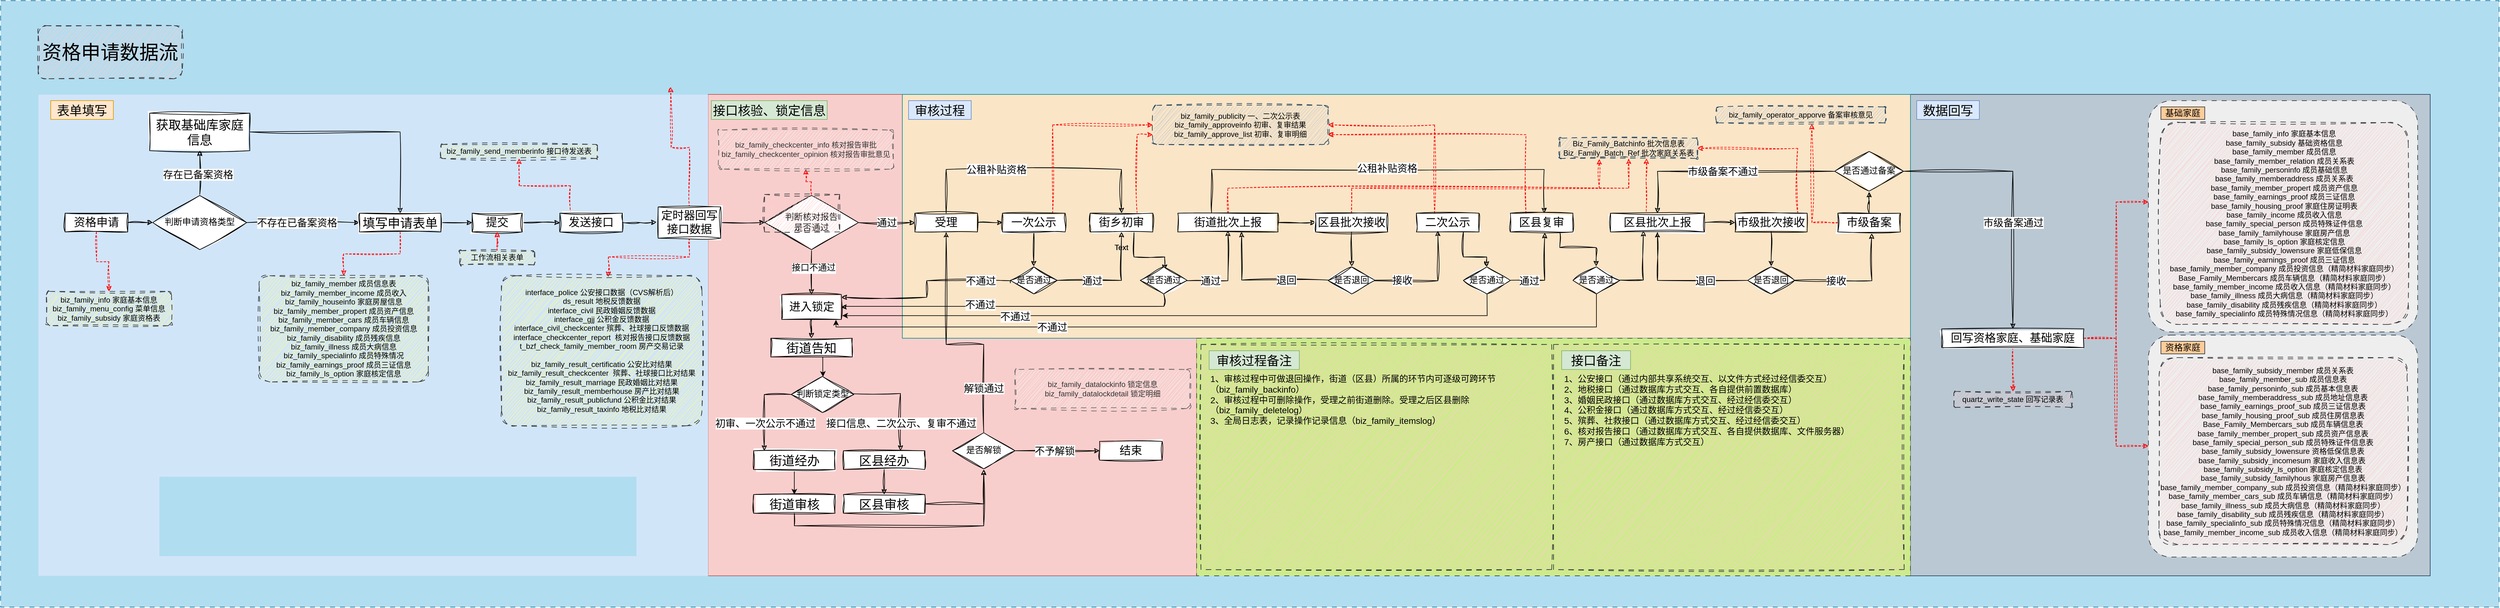 <mxfile version="21.6.6" type="github">
  <diagram name="第 1 页" id="L3xyPryuT6cQ3fmTiVPL">
    <mxGraphModel dx="4723" dy="3204" grid="1" gridSize="10" guides="1" tooltips="1" connect="1" arrows="1" fold="1" page="1" pageScale="1" pageWidth="850" pageHeight="1100" math="0" shadow="0">
      <root>
        <mxCell id="0" />
        <mxCell id="1" parent="0" />
        <mxCell id="vz7TybBeLEqPIu0Ode82-165" value="" style="rounded=0;whiteSpace=wrap;html=1;dashed=1;dashPattern=8 8;fontFamily=Helvetica;fontSize=12;fillColor=#b1ddf0;strokeColor=#10739e;" vertex="1" parent="1">
          <mxGeometry x="-550" y="-490" width="3990" height="970" as="geometry" />
        </mxCell>
        <mxCell id="vz7TybBeLEqPIu0Ode82-105" value="" style="rounded=0;whiteSpace=wrap;html=1;strokeColor=#23445d;fontFamily=Helvetica;fontSize=12;fillColor=#bac8d3;" vertex="1" parent="1">
          <mxGeometry x="2500" y="-340" width="830" height="770" as="geometry" />
        </mxCell>
        <mxCell id="yCfuCtmDYK_FV-YPYzmW-62" value="" style="rounded=0;whiteSpace=wrap;html=1;strokeColor=#b85450;fillColor=#f8cecc;" parent="1" vertex="1">
          <mxGeometry x="580" y="-340" width="780" height="770" as="geometry" />
        </mxCell>
        <mxCell id="yCfuCtmDYK_FV-YPYzmW-61" value="" style="rounded=0;whiteSpace=wrap;html=1;strokeColor=#0F8B8D;fontColor=#143642;fillColor=#FAE5C7;glass=0;shadow=0;" parent="1" vertex="1">
          <mxGeometry x="890" y="-340" width="1610" height="390" as="geometry" />
        </mxCell>
        <mxCell id="yCfuCtmDYK_FV-YPYzmW-57" value="" style="rounded=0;whiteSpace=wrap;html=1;dashed=1;opacity=80;fillColor=#dae8fc;strokeColor=#6c8ebf;fillStyle=auto;gradientColor=none;align=left;fontSize=16;strokeWidth=0;" parent="1" vertex="1">
          <mxGeometry x="-490" y="-340" width="1070" height="770" as="geometry" />
        </mxCell>
        <mxCell id="1xCJAlItFcg6lwi7AEPt-4" style="edgeStyle=orthogonalEdgeStyle;rounded=0;sketch=1;hachureGap=4;jiggle=2;curveFitting=1;orthogonalLoop=1;jettySize=auto;html=1;exitX=1;exitY=0.5;exitDx=0;exitDy=0;fontFamily=Comic Sans MS;fontSize=16;" parent="1" source="yCfuCtmDYK_FV-YPYzmW-40" target="1xCJAlItFcg6lwi7AEPt-3" edge="1">
          <mxGeometry relative="1" as="geometry" />
        </mxCell>
        <mxCell id="yCfuCtmDYK_FV-YPYzmW-42" value="不存在已备案资格" style="edgeLabel;html=1;align=center;verticalAlign=middle;resizable=0;points=[];fontSize=16;fontFamily=Comic Sans MS;" parent="1xCJAlItFcg6lwi7AEPt-4" vertex="1" connectable="0">
          <mxGeometry x="0.073" y="-2" relative="1" as="geometry">
            <mxPoint x="-17" y="-2" as="offset" />
          </mxGeometry>
        </mxCell>
        <mxCell id="vz7TybBeLEqPIu0Ode82-3" value="" style="edgeStyle=orthogonalEdgeStyle;rounded=0;orthogonalLoop=1;jettySize=auto;html=1;dashed=1;sketch=1;curveFitting=1;jiggle=2;strokeColor=#FF0000;" edge="1" parent="1" source="1xCJAlItFcg6lwi7AEPt-2" target="vz7TybBeLEqPIu0Ode82-2">
          <mxGeometry relative="1" as="geometry" />
        </mxCell>
        <mxCell id="1xCJAlItFcg6lwi7AEPt-2" value="资格申请" style="rounded=0;whiteSpace=wrap;html=1;fontSize=18;sketch=1;curveFitting=1;jiggle=2;fontFamily=Comic Sans MS;" parent="1" vertex="1">
          <mxGeometry x="-447" y="-150" width="100" height="30" as="geometry" />
        </mxCell>
        <mxCell id="1xCJAlItFcg6lwi7AEPt-7" style="edgeStyle=orthogonalEdgeStyle;rounded=0;sketch=1;hachureGap=4;jiggle=2;curveFitting=1;orthogonalLoop=1;jettySize=auto;html=1;exitX=1;exitY=0.5;exitDx=0;exitDy=0;fontFamily=Comic Sans MS;fontSize=16;" parent="1" source="1xCJAlItFcg6lwi7AEPt-3" target="1xCJAlItFcg6lwi7AEPt-5" edge="1">
          <mxGeometry relative="1" as="geometry" />
        </mxCell>
        <mxCell id="vz7TybBeLEqPIu0Ode82-5" value="" style="edgeStyle=orthogonalEdgeStyle;rounded=0;orthogonalLoop=1;jettySize=auto;html=1;dashed=1;sketch=1;curveFitting=1;jiggle=2;strokeColor=#FF0000;" edge="1" parent="1" source="1xCJAlItFcg6lwi7AEPt-3" target="vz7TybBeLEqPIu0Ode82-4">
          <mxGeometry relative="1" as="geometry" />
        </mxCell>
        <mxCell id="1xCJAlItFcg6lwi7AEPt-3" value="填写申请表单" style="rounded=0;whiteSpace=wrap;html=1;sketch=1;hachureGap=4;jiggle=2;curveFitting=1;fontFamily=Comic Sans MS;fontSize=20;" parent="1" vertex="1">
          <mxGeometry x="23" y="-150" width="130" height="30" as="geometry" />
        </mxCell>
        <mxCell id="1xCJAlItFcg6lwi7AEPt-9" style="edgeStyle=orthogonalEdgeStyle;rounded=0;sketch=1;hachureGap=4;jiggle=2;curveFitting=1;orthogonalLoop=1;jettySize=auto;html=1;exitX=1;exitY=0.5;exitDx=0;exitDy=0;entryX=0;entryY=0.5;entryDx=0;entryDy=0;fontFamily=Comic Sans MS;fontSize=16;" parent="1" source="1xCJAlItFcg6lwi7AEPt-5" target="1xCJAlItFcg6lwi7AEPt-8" edge="1">
          <mxGeometry relative="1" as="geometry" />
        </mxCell>
        <mxCell id="1xCJAlItFcg6lwi7AEPt-5" value="提交" style="rounded=0;whiteSpace=wrap;html=1;fontSize=18;sketch=1;curveFitting=1;jiggle=2;fontFamily=Comic Sans MS;" parent="1" vertex="1">
          <mxGeometry x="203" y="-150" width="80" height="30" as="geometry" />
        </mxCell>
        <mxCell id="vz7TybBeLEqPIu0Ode82-102" value="" style="edgeStyle=orthogonalEdgeStyle;rounded=0;orthogonalLoop=1;jettySize=auto;html=1;fontFamily=Helvetica;fontSize=12;fontColor=default;sketch=1;curveFitting=1;jiggle=2;dashed=1;strokeColor=#FF0000;" edge="1" parent="1" source="1xCJAlItFcg6lwi7AEPt-8" target="vz7TybBeLEqPIu0Ode82-101">
          <mxGeometry relative="1" as="geometry">
            <Array as="points">
              <mxPoint x="360" y="-194" />
              <mxPoint x="278" y="-194" />
            </Array>
          </mxGeometry>
        </mxCell>
        <mxCell id="1xCJAlItFcg6lwi7AEPt-8" value="发送接口" style="rounded=0;whiteSpace=wrap;html=1;fontSize=18;sketch=1;curveFitting=1;jiggle=2;fontFamily=Comic Sans MS;" parent="1" vertex="1">
          <mxGeometry x="343" y="-150" width="100" height="30" as="geometry" />
        </mxCell>
        <mxCell id="1xCJAlItFcg6lwi7AEPt-13" value="通过" style="edgeStyle=orthogonalEdgeStyle;rounded=0;sketch=1;hachureGap=4;jiggle=2;curveFitting=1;orthogonalLoop=1;jettySize=auto;html=1;entryX=0;entryY=0.5;entryDx=0;entryDy=0;fontFamily=Comic Sans MS;fontSize=16;" parent="1" source="1xCJAlItFcg6lwi7AEPt-10" target="1xCJAlItFcg6lwi7AEPt-12" edge="1">
          <mxGeometry relative="1" as="geometry" />
        </mxCell>
        <mxCell id="1xCJAlItFcg6lwi7AEPt-15" style="edgeStyle=orthogonalEdgeStyle;rounded=0;sketch=1;hachureGap=4;jiggle=2;curveFitting=1;orthogonalLoop=1;jettySize=auto;html=1;entryX=0.5;entryY=0;entryDx=0;entryDy=0;fontFamily=Comic Sans MS;fontSize=16;" parent="1" source="1xCJAlItFcg6lwi7AEPt-10" target="1xCJAlItFcg6lwi7AEPt-14" edge="1">
          <mxGeometry relative="1" as="geometry" />
        </mxCell>
        <mxCell id="yCfuCtmDYK_FV-YPYzmW-33" value="接口不通过" style="edgeLabel;html=1;align=center;verticalAlign=middle;resizable=0;points=[];fontSize=14;fontFamily=Comic Sans MS;" parent="1xCJAlItFcg6lwi7AEPt-15" vertex="1" connectable="0">
          <mxGeometry x="-0.2" y="3" relative="1" as="geometry">
            <mxPoint as="offset" />
          </mxGeometry>
        </mxCell>
        <mxCell id="vz7TybBeLEqPIu0Ode82-120" value="" style="edgeStyle=orthogonalEdgeStyle;rounded=0;orthogonalLoop=1;jettySize=auto;html=1;fontFamily=Helvetica;fontSize=12;fontColor=default;sketch=1;curveFitting=1;jiggle=2;dashed=1;strokeColor=#FF0000;" edge="1" parent="1" source="1xCJAlItFcg6lwi7AEPt-10" target="vz7TybBeLEqPIu0Ode82-119">
          <mxGeometry relative="1" as="geometry" />
        </mxCell>
        <mxCell id="1xCJAlItFcg6lwi7AEPt-10" value="判断核对报告&lt;br&gt;是否通过" style="html=1;whiteSpace=wrap;aspect=fixed;shape=isoRectangle;sketch=1;hachureGap=4;jiggle=2;curveFitting=1;fontFamily=Comic Sans MS;fontSize=14;" parent="1" vertex="1">
          <mxGeometry x="670.01" y="-180" width="150" height="90" as="geometry" />
        </mxCell>
        <mxCell id="1xCJAlItFcg6lwi7AEPt-22" style="edgeStyle=orthogonalEdgeStyle;rounded=0;sketch=1;hachureGap=4;jiggle=2;curveFitting=1;orthogonalLoop=1;jettySize=auto;html=1;exitX=1;exitY=0.5;exitDx=0;exitDy=0;entryX=0;entryY=0.5;entryDx=0;entryDy=0;fontFamily=Comic Sans MS;fontSize=16;" parent="1" source="1xCJAlItFcg6lwi7AEPt-12" target="1xCJAlItFcg6lwi7AEPt-19" edge="1">
          <mxGeometry relative="1" as="geometry" />
        </mxCell>
        <mxCell id="yCfuCtmDYK_FV-YPYzmW-25" style="edgeStyle=orthogonalEdgeStyle;rounded=0;sketch=1;hachureGap=4;jiggle=2;curveFitting=1;orthogonalLoop=1;jettySize=auto;html=1;exitX=0.5;exitY=0;exitDx=0;exitDy=0;entryX=0.5;entryY=0;entryDx=0;entryDy=0;fontFamily=Comic Sans MS;fontSize=16;" parent="1" target="1xCJAlItFcg6lwi7AEPt-20" edge="1">
          <mxGeometry relative="1" as="geometry">
            <mxPoint x="960" y="-150" as="sourcePoint" />
            <mxPoint x="1215" y="-150" as="targetPoint" />
            <Array as="points">
              <mxPoint x="960" y="-220" />
              <mxPoint x="1240" y="-220" />
            </Array>
          </mxGeometry>
        </mxCell>
        <mxCell id="yCfuCtmDYK_FV-YPYzmW-34" value="公租补贴资格" style="edgeLabel;html=1;align=center;verticalAlign=middle;resizable=0;points=[];fontSize=16;fontFamily=Comic Sans MS;" parent="yCfuCtmDYK_FV-YPYzmW-25" vertex="1" connectable="0">
          <mxGeometry x="0.009" y="1" relative="1" as="geometry">
            <mxPoint x="-62" y="1" as="offset" />
          </mxGeometry>
        </mxCell>
        <mxCell id="1xCJAlItFcg6lwi7AEPt-12" value="受理" style="rounded=0;whiteSpace=wrap;html=1;fontSize=18;sketch=1;curveFitting=1;jiggle=2;fontFamily=Comic Sans MS;" parent="1" vertex="1">
          <mxGeometry x="910" y="-150" width="100" height="30" as="geometry" />
        </mxCell>
        <mxCell id="yCfuCtmDYK_FV-YPYzmW-6" value="" style="edgeStyle=orthogonalEdgeStyle;rounded=0;sketch=1;hachureGap=4;jiggle=2;curveFitting=1;orthogonalLoop=1;jettySize=auto;html=1;fontFamily=Comic Sans MS;fontSize=16;" parent="1" source="1xCJAlItFcg6lwi7AEPt-14" target="yCfuCtmDYK_FV-YPYzmW-5" edge="1">
          <mxGeometry relative="1" as="geometry" />
        </mxCell>
        <mxCell id="1xCJAlItFcg6lwi7AEPt-14" value="进入锁定" style="rounded=0;whiteSpace=wrap;html=1;fontSize=18;sketch=1;curveFitting=1;jiggle=2;fontFamily=Comic Sans MS;" parent="1" vertex="1">
          <mxGeometry x="697.52" y="-20" width="94.99" height="40" as="geometry" />
        </mxCell>
        <mxCell id="vz7TybBeLEqPIu0Ode82-38" style="edgeStyle=orthogonalEdgeStyle;rounded=0;orthogonalLoop=1;jettySize=auto;html=1;exitX=0.5;exitY=1;exitDx=0;exitDy=0;fontFamily=Helvetica;fontSize=12;fontColor=default;sketch=1;curveFitting=1;jiggle=2;" edge="1" parent="1" source="1xCJAlItFcg6lwi7AEPt-19" target="vz7TybBeLEqPIu0Ode82-37">
          <mxGeometry relative="1" as="geometry" />
        </mxCell>
        <mxCell id="vz7TybBeLEqPIu0Ode82-123" style="edgeStyle=orthogonalEdgeStyle;rounded=0;orthogonalLoop=1;jettySize=auto;html=1;entryX=0;entryY=0.5;entryDx=0;entryDy=0;fontFamily=Helvetica;fontSize=12;fontColor=default;dashed=1;sketch=1;curveFitting=1;jiggle=2;strokeColor=#FF0000;" edge="1" parent="1" source="1xCJAlItFcg6lwi7AEPt-19" target="vz7TybBeLEqPIu0Ode82-122">
          <mxGeometry relative="1" as="geometry">
            <Array as="points">
              <mxPoint x="1130" y="-291" />
            </Array>
          </mxGeometry>
        </mxCell>
        <mxCell id="1xCJAlItFcg6lwi7AEPt-19" value="一次公示" style="rounded=0;whiteSpace=wrap;html=1;fontSize=18;sketch=1;curveFitting=1;jiggle=2;fontFamily=Comic Sans MS;" parent="1" vertex="1">
          <mxGeometry x="1050" y="-150" width="100" height="30" as="geometry" />
        </mxCell>
        <mxCell id="yCfuCtmDYK_FV-YPYzmW-23" style="edgeStyle=orthogonalEdgeStyle;rounded=0;hachureGap=4;orthogonalLoop=1;jettySize=auto;html=1;exitX=0.5;exitY=0;exitDx=0;exitDy=0;fontFamily=Comic Sans MS;fontSize=16;entryX=0.5;entryY=0;entryDx=0;entryDy=0;sketch=1;curveFitting=1;jiggle=2;" parent="1" edge="1">
          <mxGeometry relative="1" as="geometry">
            <mxPoint x="1384" y="-150" as="sourcePoint" />
            <mxPoint x="1915" y="-150" as="targetPoint" />
            <Array as="points">
              <mxPoint x="1384" y="-220" />
              <mxPoint x="1915" y="-220" />
            </Array>
          </mxGeometry>
        </mxCell>
        <mxCell id="yCfuCtmDYK_FV-YPYzmW-36" value="公租补贴资格" style="edgeLabel;html=1;align=center;verticalAlign=middle;resizable=0;points=[];fontSize=16;fontFamily=Comic Sans MS;" parent="yCfuCtmDYK_FV-YPYzmW-23" vertex="1" connectable="0">
          <mxGeometry x="-0.033" y="2" relative="1" as="geometry">
            <mxPoint x="25" as="offset" />
          </mxGeometry>
        </mxCell>
        <mxCell id="vz7TybBeLEqPIu0Ode82-45" style="edgeStyle=orthogonalEdgeStyle;rounded=0;orthogonalLoop=1;jettySize=auto;html=1;entryX=0.521;entryY=0.124;entryDx=0;entryDy=0;entryPerimeter=0;fontFamily=Helvetica;fontSize=12;fontColor=default;sketch=1;curveFitting=1;jiggle=2;" edge="1" parent="1" source="1xCJAlItFcg6lwi7AEPt-20" target="vz7TybBeLEqPIu0Ode82-44">
          <mxGeometry relative="1" as="geometry">
            <Array as="points">
              <mxPoint x="1260" y="-80" />
              <mxPoint x="1309" y="-80" />
            </Array>
          </mxGeometry>
        </mxCell>
        <mxCell id="vz7TybBeLEqPIu0Ode82-125" style="edgeStyle=orthogonalEdgeStyle;rounded=0;orthogonalLoop=1;jettySize=auto;html=1;exitX=0.75;exitY=0;exitDx=0;exitDy=0;entryX=0;entryY=0.75;entryDx=0;entryDy=0;fontFamily=Helvetica;fontSize=12;fontColor=default;dashed=1;sketch=1;curveFitting=1;jiggle=2;strokeColor=#FF0000;" edge="1" parent="1" source="1xCJAlItFcg6lwi7AEPt-20" target="vz7TybBeLEqPIu0Ode82-122">
          <mxGeometry relative="1" as="geometry" />
        </mxCell>
        <mxCell id="1xCJAlItFcg6lwi7AEPt-20" value="街乡初审" style="rounded=0;whiteSpace=wrap;html=1;fontSize=18;sketch=1;curveFitting=1;jiggle=2;fontFamily=Comic Sans MS;" parent="1" vertex="1">
          <mxGeometry x="1190" y="-150" width="100" height="30" as="geometry" />
        </mxCell>
        <mxCell id="vz7TybBeLEqPIu0Ode82-49" value="" style="edgeStyle=orthogonalEdgeStyle;rounded=0;orthogonalLoop=1;jettySize=auto;html=1;fontFamily=Helvetica;fontSize=12;fontColor=default;sketch=1;curveFitting=1;jiggle=2;" edge="1" parent="1" source="1xCJAlItFcg6lwi7AEPt-21" target="vz7TybBeLEqPIu0Ode82-48">
          <mxGeometry relative="1" as="geometry" />
        </mxCell>
        <mxCell id="vz7TybBeLEqPIu0Ode82-140" style="edgeStyle=orthogonalEdgeStyle;rounded=0;orthogonalLoop=1;jettySize=auto;html=1;entryX=0.287;entryY=1.027;entryDx=0;entryDy=0;entryPerimeter=0;fontFamily=Helvetica;fontSize=12;fontColor=default;sketch=1;curveFitting=1;jiggle=2;strokeColor=#FF0000;dashed=1;" edge="1" parent="1" source="1xCJAlItFcg6lwi7AEPt-21" target="vz7TybBeLEqPIu0Ode82-128">
          <mxGeometry relative="1" as="geometry">
            <Array as="points">
              <mxPoint x="1410" y="-190" />
              <mxPoint x="2003" y="-190" />
            </Array>
          </mxGeometry>
        </mxCell>
        <mxCell id="1xCJAlItFcg6lwi7AEPt-21" value="街道批次上报" style="rounded=0;whiteSpace=wrap;html=1;fontSize=18;sketch=1;curveFitting=1;jiggle=2;fontFamily=Comic Sans MS;" parent="1" vertex="1">
          <mxGeometry x="1330" y="-150" width="160" height="30" as="geometry" />
        </mxCell>
        <mxCell id="vz7TybBeLEqPIu0Ode82-60" style="edgeStyle=orthogonalEdgeStyle;rounded=0;orthogonalLoop=1;jettySize=auto;html=1;exitX=0.75;exitY=1;exitDx=0;exitDy=0;entryX=0.496;entryY=0.012;entryDx=0;entryDy=0;entryPerimeter=0;fontFamily=Helvetica;fontSize=12;fontColor=default;sketch=1;curveFitting=1;jiggle=2;" edge="1" parent="1" source="1xCJAlItFcg6lwi7AEPt-23" target="vz7TybBeLEqPIu0Ode82-59">
          <mxGeometry relative="1" as="geometry">
            <Array as="points">
              <mxPoint x="1786" y="-80" />
              <mxPoint x="1823" y="-80" />
            </Array>
          </mxGeometry>
        </mxCell>
        <mxCell id="vz7TybBeLEqPIu0Ode82-126" style="edgeStyle=orthogonalEdgeStyle;rounded=0;orthogonalLoop=1;jettySize=auto;html=1;entryX=1;entryY=0.5;entryDx=0;entryDy=0;fontFamily=Helvetica;fontSize=12;fontColor=default;sketch=1;curveFitting=1;jiggle=2;dashed=1;strokeColor=#FF0000;" edge="1" parent="1" source="1xCJAlItFcg6lwi7AEPt-23" target="vz7TybBeLEqPIu0Ode82-122">
          <mxGeometry relative="1" as="geometry">
            <Array as="points">
              <mxPoint x="1740" y="-291" />
            </Array>
          </mxGeometry>
        </mxCell>
        <mxCell id="1xCJAlItFcg6lwi7AEPt-23" value="二次公示" style="rounded=0;whiteSpace=wrap;html=1;fontSize=18;sketch=1;curveFitting=1;jiggle=2;fontFamily=Comic Sans MS;" parent="1" vertex="1">
          <mxGeometry x="1711" y="-150" width="100" height="30" as="geometry" />
        </mxCell>
        <mxCell id="vz7TybBeLEqPIu0Ode82-92" style="edgeStyle=orthogonalEdgeStyle;rounded=0;orthogonalLoop=1;jettySize=auto;html=1;entryX=0.509;entryY=0.028;entryDx=0;entryDy=0;entryPerimeter=0;fontFamily=Helvetica;fontSize=12;fontColor=default;" edge="1" parent="1" source="yCfuCtmDYK_FV-YPYzmW-5" target="vz7TybBeLEqPIu0Ode82-87">
          <mxGeometry relative="1" as="geometry">
            <Array as="points">
              <mxPoint x="763" y="100" />
              <mxPoint x="763" y="100" />
            </Array>
          </mxGeometry>
        </mxCell>
        <mxCell id="yCfuCtmDYK_FV-YPYzmW-5" value="街道告知" style="rounded=0;whiteSpace=wrap;html=1;sketch=1;hachureGap=4;jiggle=2;curveFitting=1;fontFamily=Comic Sans MS;fontSize=20;" parent="1" vertex="1">
          <mxGeometry x="680.02" y="50" width="130" height="30" as="geometry" />
        </mxCell>
        <mxCell id="yCfuCtmDYK_FV-YPYzmW-11" value="" style="edgeStyle=orthogonalEdgeStyle;rounded=0;sketch=1;hachureGap=4;jiggle=2;curveFitting=1;orthogonalLoop=1;jettySize=auto;html=1;fontFamily=Comic Sans MS;fontSize=16;" parent="1" source="yCfuCtmDYK_FV-YPYzmW-7" target="yCfuCtmDYK_FV-YPYzmW-9" edge="1">
          <mxGeometry relative="1" as="geometry" />
        </mxCell>
        <mxCell id="yCfuCtmDYK_FV-YPYzmW-7" value="区县经办" style="rounded=0;whiteSpace=wrap;html=1;sketch=1;hachureGap=4;jiggle=2;curveFitting=1;fontFamily=Comic Sans MS;fontSize=20;" parent="1" vertex="1">
          <mxGeometry x="796" y="230" width="130" height="30" as="geometry" />
        </mxCell>
        <mxCell id="yCfuCtmDYK_FV-YPYzmW-12" style="edgeStyle=orthogonalEdgeStyle;rounded=0;sketch=1;hachureGap=4;jiggle=2;curveFitting=1;orthogonalLoop=1;jettySize=auto;html=1;entryX=0.5;entryY=1;entryDx=0;entryDy=0;fontFamily=Comic Sans MS;fontSize=16;" parent="1" source="yCfuCtmDYK_FV-YPYzmW-13" target="1xCJAlItFcg6lwi7AEPt-12" edge="1">
          <mxGeometry relative="1" as="geometry">
            <Array as="points">
              <mxPoint x="1020" y="60" />
              <mxPoint x="960" y="60" />
            </Array>
          </mxGeometry>
        </mxCell>
        <mxCell id="yCfuCtmDYK_FV-YPYzmW-15" value="解锁通过" style="edgeLabel;html=1;align=center;verticalAlign=middle;resizable=0;points=[];fontSize=16;fontFamily=Comic Sans MS;" parent="yCfuCtmDYK_FV-YPYzmW-12" vertex="1" connectable="0">
          <mxGeometry x="-0.031" y="-4" relative="1" as="geometry">
            <mxPoint x="44" y="74" as="offset" />
          </mxGeometry>
        </mxCell>
        <mxCell id="yCfuCtmDYK_FV-YPYzmW-9" value="区县审核" style="rounded=0;whiteSpace=wrap;html=1;sketch=1;hachureGap=4;jiggle=2;curveFitting=1;fontFamily=Comic Sans MS;fontSize=20;" parent="1" vertex="1">
          <mxGeometry x="796" y="300" width="130" height="30" as="geometry" />
        </mxCell>
        <mxCell id="yCfuCtmDYK_FV-YPYzmW-14" value="" style="edgeStyle=orthogonalEdgeStyle;rounded=0;sketch=1;hachureGap=4;jiggle=2;curveFitting=1;orthogonalLoop=1;jettySize=auto;html=1;entryX=0.5;entryY=1;entryDx=0;entryDy=0;fontFamily=Comic Sans MS;fontSize=16;" parent="1" source="yCfuCtmDYK_FV-YPYzmW-9" target="yCfuCtmDYK_FV-YPYzmW-13" edge="1">
          <mxGeometry relative="1" as="geometry">
            <mxPoint x="810" y="225" as="sourcePoint" />
            <mxPoint x="960" y="-120" as="targetPoint" />
          </mxGeometry>
        </mxCell>
        <mxCell id="yCfuCtmDYK_FV-YPYzmW-18" value="" style="edgeStyle=orthogonalEdgeStyle;rounded=0;sketch=1;hachureGap=4;jiggle=2;curveFitting=1;orthogonalLoop=1;jettySize=auto;html=1;fontFamily=Comic Sans MS;fontSize=16;" parent="1" source="yCfuCtmDYK_FV-YPYzmW-13" target="yCfuCtmDYK_FV-YPYzmW-17" edge="1">
          <mxGeometry relative="1" as="geometry" />
        </mxCell>
        <mxCell id="yCfuCtmDYK_FV-YPYzmW-19" value="不予解锁" style="edgeLabel;html=1;align=center;verticalAlign=middle;resizable=0;points=[];fontSize=16;fontFamily=Comic Sans MS;" parent="yCfuCtmDYK_FV-YPYzmW-18" vertex="1" connectable="0">
          <mxGeometry x="-0.284" y="-1" relative="1" as="geometry">
            <mxPoint x="14" y="-1" as="offset" />
          </mxGeometry>
        </mxCell>
        <mxCell id="yCfuCtmDYK_FV-YPYzmW-13" value="是否解锁" style="html=1;whiteSpace=wrap;aspect=fixed;shape=isoRectangle;sketch=1;hachureGap=4;jiggle=2;curveFitting=1;fontFamily=Comic Sans MS;fontSize=14;" parent="1" vertex="1">
          <mxGeometry x="970" y="200" width="100" height="60" as="geometry" />
        </mxCell>
        <mxCell id="yCfuCtmDYK_FV-YPYzmW-17" value="结束" style="rounded=0;whiteSpace=wrap;html=1;fontSize=18;sketch=1;curveFitting=1;jiggle=2;fontFamily=Comic Sans MS;" parent="1" vertex="1">
          <mxGeometry x="1205" y="215" width="100" height="30" as="geometry" />
        </mxCell>
        <mxCell id="vz7TybBeLEqPIu0Ode82-108" style="edgeStyle=orthogonalEdgeStyle;rounded=0;orthogonalLoop=1;jettySize=auto;html=1;fontFamily=Helvetica;fontSize=12;fontColor=default;sketch=1;curveFitting=1;jiggle=2;" edge="1" parent="1" source="yCfuCtmDYK_FV-YPYzmW-26" target="vz7TybBeLEqPIu0Ode82-107">
          <mxGeometry relative="1" as="geometry">
            <Array as="points">
              <mxPoint x="1940" y="-95" />
              <mxPoint x="1998" y="-95" />
            </Array>
          </mxGeometry>
        </mxCell>
        <mxCell id="vz7TybBeLEqPIu0Ode82-127" style="edgeStyle=orthogonalEdgeStyle;rounded=0;orthogonalLoop=1;jettySize=auto;html=1;exitX=0.25;exitY=0;exitDx=0;exitDy=0;entryX=1;entryY=0.75;entryDx=0;entryDy=0;fontFamily=Helvetica;fontSize=12;fontColor=default;dashed=1;sketch=1;curveFitting=1;jiggle=2;strokeColor=#FF0000;" edge="1" parent="1" source="yCfuCtmDYK_FV-YPYzmW-26" target="vz7TybBeLEqPIu0Ode82-122">
          <mxGeometry relative="1" as="geometry" />
        </mxCell>
        <mxCell id="yCfuCtmDYK_FV-YPYzmW-26" value="区县复审" style="rounded=0;whiteSpace=wrap;html=1;fontSize=18;sketch=1;curveFitting=1;jiggle=2;fontFamily=Comic Sans MS;" parent="1" vertex="1">
          <mxGeometry x="1861" y="-150" width="100" height="30" as="geometry" />
        </mxCell>
        <mxCell id="vz7TybBeLEqPIu0Ode82-69" value="" style="edgeStyle=orthogonalEdgeStyle;rounded=0;orthogonalLoop=1;jettySize=auto;html=1;fontFamily=Helvetica;fontSize=12;fontColor=default;sketch=1;curveFitting=1;jiggle=2;" edge="1" parent="1" source="yCfuCtmDYK_FV-YPYzmW-28" target="vz7TybBeLEqPIu0Ode82-66">
          <mxGeometry relative="1" as="geometry" />
        </mxCell>
        <mxCell id="vz7TybBeLEqPIu0Ode82-141" style="edgeStyle=orthogonalEdgeStyle;rounded=0;orthogonalLoop=1;jettySize=auto;html=1;entryX=0.629;entryY=1.091;entryDx=0;entryDy=0;entryPerimeter=0;fontFamily=Helvetica;fontSize=12;fontColor=default;dashed=1;sketch=1;curveFitting=1;jiggle=2;strokeColor=#FF0000;" edge="1" parent="1">
          <mxGeometry relative="1" as="geometry">
            <mxPoint x="2078" y="-153" as="sourcePoint" />
            <mxPoint x="2078.38" y="-237.503" as="targetPoint" />
            <Array as="points">
              <mxPoint x="2078" y="-196.96" />
              <mxPoint x="2078" y="-196.96" />
            </Array>
          </mxGeometry>
        </mxCell>
        <mxCell id="yCfuCtmDYK_FV-YPYzmW-28" value="区县批次上报" style="rounded=0;whiteSpace=wrap;html=1;fontSize=18;sketch=1;curveFitting=1;jiggle=2;fontFamily=Comic Sans MS;" parent="1" vertex="1">
          <mxGeometry x="2021" y="-150" width="150" height="30" as="geometry" />
        </mxCell>
        <mxCell id="vz7TybBeLEqPIu0Ode82-77" value="" style="edgeStyle=orthogonalEdgeStyle;rounded=0;orthogonalLoop=1;jettySize=auto;html=1;fontFamily=Helvetica;fontSize=12;fontColor=default;sketch=1;curveFitting=1;jiggle=2;" edge="1" parent="1" source="yCfuCtmDYK_FV-YPYzmW-30" target="vz7TybBeLEqPIu0Ode82-76">
          <mxGeometry relative="1" as="geometry" />
        </mxCell>
        <mxCell id="vz7TybBeLEqPIu0Ode82-143" style="edgeStyle=orthogonalEdgeStyle;rounded=0;orthogonalLoop=1;jettySize=auto;html=1;entryX=0.565;entryY=1.078;entryDx=0;entryDy=0;entryPerimeter=0;fontFamily=Helvetica;fontSize=12;fontColor=default;strokeColor=#FF0000;dashed=1;sketch=1;curveFitting=1;jiggle=2;" edge="1" parent="1" source="yCfuCtmDYK_FV-YPYzmW-30" target="vz7TybBeLEqPIu0Ode82-142">
          <mxGeometry relative="1" as="geometry">
            <Array as="points">
              <mxPoint x="2343" y="-135" />
            </Array>
          </mxGeometry>
        </mxCell>
        <mxCell id="yCfuCtmDYK_FV-YPYzmW-30" value="市级备案" style="rounded=0;whiteSpace=wrap;html=1;fontSize=18;sketch=1;curveFitting=1;jiggle=2;fontFamily=Comic Sans MS;" parent="1" vertex="1">
          <mxGeometry x="2384" y="-150" width="100" height="30" as="geometry" />
        </mxCell>
        <mxCell id="yCfuCtmDYK_FV-YPYzmW-41" value="" style="edgeStyle=orthogonalEdgeStyle;rounded=0;sketch=1;hachureGap=4;jiggle=2;curveFitting=1;orthogonalLoop=1;jettySize=auto;html=1;exitX=1;exitY=0.5;exitDx=0;exitDy=0;fontFamily=Comic Sans MS;fontSize=16;" parent="1" source="1xCJAlItFcg6lwi7AEPt-2" target="yCfuCtmDYK_FV-YPYzmW-40" edge="1">
          <mxGeometry relative="1" as="geometry">
            <mxPoint x="-347" y="-135" as="sourcePoint" />
            <mxPoint x="-87" y="-135" as="targetPoint" />
          </mxGeometry>
        </mxCell>
        <mxCell id="yCfuCtmDYK_FV-YPYzmW-45" value="" style="edgeStyle=orthogonalEdgeStyle;rounded=0;sketch=1;hachureGap=4;jiggle=2;curveFitting=1;orthogonalLoop=1;jettySize=auto;html=1;fontFamily=Comic Sans MS;fontSize=16;" parent="1" source="yCfuCtmDYK_FV-YPYzmW-40" target="yCfuCtmDYK_FV-YPYzmW-44" edge="1">
          <mxGeometry relative="1" as="geometry" />
        </mxCell>
        <mxCell id="yCfuCtmDYK_FV-YPYzmW-47" value="存在已备案资格" style="edgeLabel;html=1;align=center;verticalAlign=middle;resizable=0;points=[];fontSize=16;fontFamily=Comic Sans MS;" parent="yCfuCtmDYK_FV-YPYzmW-45" vertex="1" connectable="0">
          <mxGeometry x="-0.09" y="3" relative="1" as="geometry">
            <mxPoint as="offset" />
          </mxGeometry>
        </mxCell>
        <mxCell id="yCfuCtmDYK_FV-YPYzmW-40" value="判断申请资格类型" style="html=1;whiteSpace=wrap;aspect=fixed;shape=isoRectangle;sketch=1;hachureGap=4;jiggle=2;curveFitting=1;fontFamily=Comic Sans MS;fontSize=14;" parent="1" vertex="1">
          <mxGeometry x="-307" y="-180" width="150" height="90" as="geometry" />
        </mxCell>
        <mxCell id="yCfuCtmDYK_FV-YPYzmW-46" style="edgeStyle=orthogonalEdgeStyle;rounded=0;sketch=1;hachureGap=4;jiggle=2;curveFitting=1;orthogonalLoop=1;jettySize=auto;html=1;fontFamily=Comic Sans MS;fontSize=16;" parent="1" source="yCfuCtmDYK_FV-YPYzmW-44" target="1xCJAlItFcg6lwi7AEPt-3" edge="1">
          <mxGeometry relative="1" as="geometry" />
        </mxCell>
        <mxCell id="yCfuCtmDYK_FV-YPYzmW-44" value="获取基础库家庭信息" style="rounded=0;whiteSpace=wrap;html=1;sketch=1;hachureGap=4;jiggle=2;curveFitting=1;fontFamily=Comic Sans MS;fontSize=20;" parent="1" vertex="1">
          <mxGeometry x="-312" y="-310" width="160" height="60" as="geometry" />
        </mxCell>
        <mxCell id="vz7TybBeLEqPIu0Ode82-152" style="edgeStyle=orthogonalEdgeStyle;rounded=0;orthogonalLoop=1;jettySize=auto;html=1;entryX=0.001;entryY=0.438;entryDx=0;entryDy=0;entryPerimeter=0;fontFamily=Helvetica;fontSize=12;fontColor=default;dashed=1;strokeColor=#FF0000;sketch=1;curveFitting=1;jiggle=2;" edge="1" parent="1" source="yCfuCtmDYK_FV-YPYzmW-49" target="vz7TybBeLEqPIu0Ode82-150">
          <mxGeometry relative="1" as="geometry" />
        </mxCell>
        <mxCell id="vz7TybBeLEqPIu0Ode82-160" style="edgeStyle=orthogonalEdgeStyle;rounded=0;orthogonalLoop=1;jettySize=auto;html=1;fontFamily=Helvetica;fontSize=12;fontColor=default;dashed=1;strokeColor=#FF0000;sketch=1;curveFitting=1;jiggle=2;" edge="1" parent="1" source="yCfuCtmDYK_FV-YPYzmW-49" target="vz7TybBeLEqPIu0Ode82-157">
          <mxGeometry relative="1" as="geometry" />
        </mxCell>
        <mxCell id="vz7TybBeLEqPIu0Ode82-162" value="" style="edgeStyle=orthogonalEdgeStyle;rounded=0;orthogonalLoop=1;jettySize=auto;html=1;fontFamily=Helvetica;fontSize=12;fontColor=default;dashed=1;strokeColor=#FF0000;sketch=1;curveFitting=1;jiggle=2;" edge="1" parent="1" source="yCfuCtmDYK_FV-YPYzmW-49" target="vz7TybBeLEqPIu0Ode82-161">
          <mxGeometry relative="1" as="geometry" />
        </mxCell>
        <mxCell id="yCfuCtmDYK_FV-YPYzmW-49" value="回写资格家庭、基础家庭&lt;br&gt;" style="rounded=0;whiteSpace=wrap;html=1;fontSize=18;sketch=1;curveFitting=1;jiggle=2;fontFamily=Comic Sans MS;" parent="1" vertex="1">
          <mxGeometry x="2550" y="35" width="227" height="30" as="geometry" />
        </mxCell>
        <mxCell id="yCfuCtmDYK_FV-YPYzmW-58" value="表单填写" style="text;html=1;strokeColor=#d79b00;fillColor=#ffe6cc;align=center;verticalAlign=middle;whiteSpace=wrap;rounded=0;fontSize=20;" parent="1" vertex="1">
          <mxGeometry x="-470" y="-330" width="100" height="30" as="geometry" />
        </mxCell>
        <mxCell id="yCfuCtmDYK_FV-YPYzmW-63" value="接口核验、锁定信息" style="text;html=1;strokeColor=#82b366;fillColor=#d5e8d4;align=center;verticalAlign=middle;whiteSpace=wrap;rounded=0;fontSize=20;" parent="1" vertex="1">
          <mxGeometry x="585.02" y="-330" width="184.98" height="30" as="geometry" />
        </mxCell>
        <mxCell id="yCfuCtmDYK_FV-YPYzmW-64" value="审核过程" style="text;html=1;strokeColor=#6c8ebf;fillColor=#dae8fc;align=center;verticalAlign=middle;whiteSpace=wrap;rounded=0;fontSize=20;" parent="1" vertex="1">
          <mxGeometry x="900" y="-330" width="100" height="30" as="geometry" />
        </mxCell>
        <mxCell id="vz7TybBeLEqPIu0Ode82-2" value="biz_family_info 家庭基本信息&lt;br&gt;biz_family_menu_config 菜单信息&lt;br&gt;biz_family_subsidy 家庭资格表" style="rounded=1;arcSize=10;whiteSpace=wrap;html=1;align=center;sketch=1;curveFitting=1;jiggle=2;dashed=1;dashPattern=8 8;fillColor=#ffff88;strokeColor=#36393d;" vertex="1" parent="1">
          <mxGeometry x="-477" y="-25" width="200" height="55" as="geometry" />
        </mxCell>
        <mxCell id="vz7TybBeLEqPIu0Ode82-4" value="biz_family_member 成员信息表&lt;br&gt;biz_family_member_income 成员收入biz_family_houseinfo 家庭房屋信息&lt;br&gt;biz_family_member_propert 成员资产信息&lt;br&gt;biz_family_member_cars 成员车辆信息&lt;br&gt;biz_family_member_company 成员投资信息&lt;br&gt;biz_family_disability 成员残疾信息&lt;br&gt;biz_family_illness 成员大病信息&lt;br&gt;biz_family_specialinfo 成员特殊情况&lt;br&gt;biz_family_earnings_proof 成员三证信息&lt;br&gt;biz_family_ls_option 家庭核定信息" style="rounded=1;arcSize=10;whiteSpace=wrap;html=1;align=center;sketch=1;curveFitting=1;jiggle=2;dashed=1;dashPattern=8 8;fillColor=#ffff88;strokeColor=#36393d;" vertex="1" parent="1">
          <mxGeometry x="-137" y="-50" width="270" height="170" as="geometry" />
        </mxCell>
        <mxCell id="vz7TybBeLEqPIu0Ode82-134" value="" style="edgeStyle=orthogonalEdgeStyle;rounded=0;orthogonalLoop=1;jettySize=auto;html=1;fontFamily=Helvetica;fontSize=12;fontColor=default;strokeColor=#FF0000;dashed=1;sketch=1;curveFitting=1;jiggle=2;" edge="1" parent="1" source="vz7TybBeLEqPIu0Ode82-6" target="1xCJAlItFcg6lwi7AEPt-5">
          <mxGeometry relative="1" as="geometry" />
        </mxCell>
        <mxCell id="vz7TybBeLEqPIu0Ode82-6" value="工作流相关表单" style="rounded=1;arcSize=10;whiteSpace=wrap;html=1;align=center;sketch=1;curveFitting=1;jiggle=2;dashed=1;dashPattern=8 8;fillColor=#ffff88;strokeColor=#36393d;" vertex="1" parent="1">
          <mxGeometry x="183" y="-90" width="120" height="22.5" as="geometry" />
        </mxCell>
        <mxCell id="vz7TybBeLEqPIu0Ode82-39" style="edgeStyle=orthogonalEdgeStyle;rounded=0;orthogonalLoop=1;jettySize=auto;html=1;entryX=0.5;entryY=1;entryDx=0;entryDy=0;fontFamily=Helvetica;fontSize=12;fontColor=default;sketch=1;curveFitting=1;jiggle=2;" edge="1" parent="1" source="vz7TybBeLEqPIu0Ode82-37" target="1xCJAlItFcg6lwi7AEPt-20">
          <mxGeometry relative="1" as="geometry" />
        </mxCell>
        <mxCell id="vz7TybBeLEqPIu0Ode82-40" value="通过" style="edgeLabel;html=1;align=center;verticalAlign=middle;resizable=0;points=[];fontSize=16;fontFamily=Helvetica;fontColor=default;" vertex="1" connectable="0" parent="vz7TybBeLEqPIu0Ode82-39">
          <mxGeometry x="-0.53" y="1" relative="1" as="geometry">
            <mxPoint x="13" y="1" as="offset" />
          </mxGeometry>
        </mxCell>
        <mxCell id="vz7TybBeLEqPIu0Ode82-42" style="edgeStyle=orthogonalEdgeStyle;rounded=0;orthogonalLoop=1;jettySize=auto;html=1;fontFamily=Helvetica;fontSize=12;fontColor=default;entryX=1.006;entryY=0.113;entryDx=0;entryDy=0;entryPerimeter=0;sketch=1;curveFitting=1;jiggle=2;" edge="1" parent="1" target="1xCJAlItFcg6lwi7AEPt-14">
          <mxGeometry relative="1" as="geometry">
            <mxPoint x="1062.5" y="-38.476" as="sourcePoint" />
            <mxPoint x="795.01" y="-16" as="targetPoint" />
            <Array as="points">
              <mxPoint x="1063" y="-42" />
              <mxPoint x="929" y="-42" />
              <mxPoint x="929" y="-15" />
            </Array>
          </mxGeometry>
        </mxCell>
        <mxCell id="vz7TybBeLEqPIu0Ode82-43" value="不通过" style="edgeLabel;html=1;align=center;verticalAlign=middle;resizable=0;points=[];fontSize=16;fontFamily=Helvetica;fontColor=default;" vertex="1" connectable="0" parent="vz7TybBeLEqPIu0Ode82-42">
          <mxGeometry x="-0.77" y="3" relative="1" as="geometry">
            <mxPoint x="-17" y="-3" as="offset" />
          </mxGeometry>
        </mxCell>
        <mxCell id="vz7TybBeLEqPIu0Ode82-37" value="是否通过" style="html=1;whiteSpace=wrap;aspect=fixed;shape=isoRectangle;sketch=1;hachureGap=4;jiggle=2;curveFitting=1;fontFamily=Comic Sans MS;fontSize=14;" vertex="1" parent="1">
          <mxGeometry x="1062.5" y="-65" width="75" height="45" as="geometry" />
        </mxCell>
        <mxCell id="vz7TybBeLEqPIu0Ode82-46" style="edgeStyle=orthogonalEdgeStyle;rounded=0;orthogonalLoop=1;jettySize=auto;html=1;entryX=0.5;entryY=1;entryDx=0;entryDy=0;fontFamily=Helvetica;fontSize=12;fontColor=default;sketch=1;curveFitting=1;jiggle=2;" edge="1" parent="1">
          <mxGeometry relative="1" as="geometry">
            <mxPoint x="1345" y="-42" as="sourcePoint" />
            <mxPoint x="1410" y="-122" as="targetPoint" />
            <Array as="points">
              <mxPoint x="1410" y="-42" />
            </Array>
          </mxGeometry>
        </mxCell>
        <mxCell id="vz7TybBeLEqPIu0Ode82-57" value="通过" style="edgeLabel;html=1;align=center;verticalAlign=middle;resizable=0;points=[];fontSize=16;fontFamily=Helvetica;fontColor=default;" vertex="1" connectable="0" parent="vz7TybBeLEqPIu0Ode82-46">
          <mxGeometry x="-0.417" y="2" relative="1" as="geometry">
            <mxPoint x="-6" y="2" as="offset" />
          </mxGeometry>
        </mxCell>
        <mxCell id="vz7TybBeLEqPIu0Ode82-47" style="edgeStyle=orthogonalEdgeStyle;rounded=0;orthogonalLoop=1;jettySize=auto;html=1;entryX=1;entryY=0.5;entryDx=0;entryDy=0;fontFamily=Helvetica;fontSize=12;fontColor=default;exitX=0.503;exitY=1;exitDx=0;exitDy=0;exitPerimeter=0;sketch=1;curveFitting=1;jiggle=2;" edge="1" parent="1" source="vz7TybBeLEqPIu0Ode82-44" target="1xCJAlItFcg6lwi7AEPt-14">
          <mxGeometry relative="1" as="geometry">
            <mxPoint x="1307.476" y="-16" as="sourcePoint" />
            <mxPoint x="795.01" y="-1" as="targetPoint" />
            <Array as="points">
              <mxPoint x="1308" y="-1" />
              <mxPoint x="800" y="-1" />
              <mxPoint x="800" />
            </Array>
          </mxGeometry>
        </mxCell>
        <mxCell id="vz7TybBeLEqPIu0Ode82-58" value="不通过" style="edgeLabel;html=1;align=center;verticalAlign=middle;resizable=0;points=[];fontSize=16;fontFamily=Helvetica;fontColor=default;" vertex="1" connectable="0" parent="vz7TybBeLEqPIu0Ode82-47">
          <mxGeometry x="-0.608" y="2" relative="1" as="geometry">
            <mxPoint x="-208" y="-5" as="offset" />
          </mxGeometry>
        </mxCell>
        <mxCell id="vz7TybBeLEqPIu0Ode82-44" value="是否通过" style="html=1;whiteSpace=wrap;aspect=fixed;shape=isoRectangle;sketch=1;hachureGap=4;jiggle=2;curveFitting=1;fontFamily=Comic Sans MS;fontSize=14;" vertex="1" parent="1">
          <mxGeometry x="1270" y="-65" width="75" height="45" as="geometry" />
        </mxCell>
        <mxCell id="vz7TybBeLEqPIu0Ode82-52" value="" style="edgeStyle=orthogonalEdgeStyle;rounded=0;orthogonalLoop=1;jettySize=auto;html=1;fontFamily=Helvetica;fontSize=12;fontColor=default;sketch=1;curveFitting=1;jiggle=2;" edge="1" parent="1" source="vz7TybBeLEqPIu0Ode82-48" target="vz7TybBeLEqPIu0Ode82-51">
          <mxGeometry relative="1" as="geometry" />
        </mxCell>
        <mxCell id="vz7TybBeLEqPIu0Ode82-138" style="edgeStyle=orthogonalEdgeStyle;rounded=0;orthogonalLoop=1;jettySize=auto;html=1;fontFamily=Helvetica;fontSize=12;fontColor=default;dashed=1;strokeColor=#FF0000;sketch=1;curveFitting=1;jiggle=2;" edge="1" parent="1" source="vz7TybBeLEqPIu0Ode82-48" target="vz7TybBeLEqPIu0Ode82-128">
          <mxGeometry relative="1" as="geometry">
            <Array as="points">
              <mxPoint x="1608" y="-190" />
              <mxPoint x="2050" y="-190" />
            </Array>
          </mxGeometry>
        </mxCell>
        <mxCell id="vz7TybBeLEqPIu0Ode82-48" value="区县批次接收" style="rounded=0;whiteSpace=wrap;html=1;fontSize=18;sketch=1;curveFitting=1;jiggle=2;fontFamily=Comic Sans MS;" vertex="1" parent="1">
          <mxGeometry x="1550" y="-150" width="115" height="30" as="geometry" />
        </mxCell>
        <mxCell id="vz7TybBeLEqPIu0Ode82-53" style="edgeStyle=orthogonalEdgeStyle;rounded=0;orthogonalLoop=1;jettySize=auto;html=1;entryX=0.553;entryY=0.989;entryDx=0;entryDy=0;entryPerimeter=0;fontFamily=Helvetica;fontSize=12;fontColor=default;sketch=1;curveFitting=1;jiggle=2;" edge="1" parent="1">
          <mxGeometry relative="1" as="geometry">
            <mxPoint x="1624" y="-46.622" as="sourcePoint" />
            <mxPoint x="1745.3" y="-122.0" as="targetPoint" />
            <Array as="points">
              <mxPoint x="1624" y="-42" />
              <mxPoint x="1745" y="-42" />
            </Array>
          </mxGeometry>
        </mxCell>
        <mxCell id="vz7TybBeLEqPIu0Ode82-54" value="接收" style="edgeLabel;html=1;align=center;verticalAlign=middle;resizable=0;points=[];fontSize=16;fontFamily=Helvetica;fontColor=default;" vertex="1" connectable="0" parent="vz7TybBeLEqPIu0Ode82-53">
          <mxGeometry x="-0.334" y="1" relative="1" as="geometry">
            <mxPoint as="offset" />
          </mxGeometry>
        </mxCell>
        <mxCell id="vz7TybBeLEqPIu0Ode82-55" style="edgeStyle=orthogonalEdgeStyle;rounded=0;orthogonalLoop=1;jettySize=auto;html=1;fontFamily=Helvetica;fontSize=12;fontColor=default;sketch=1;curveFitting=1;jiggle=2;" edge="1" parent="1" target="1xCJAlItFcg6lwi7AEPt-21">
          <mxGeometry relative="1" as="geometry">
            <mxPoint x="1570" y="-42.952" as="sourcePoint" />
            <mxPoint x="1431.6" y="-116.86" as="targetPoint" />
            <Array as="points">
              <mxPoint x="1432" y="-43" />
            </Array>
          </mxGeometry>
        </mxCell>
        <mxCell id="vz7TybBeLEqPIu0Ode82-56" value="退回" style="edgeLabel;html=1;align=center;verticalAlign=middle;resizable=0;points=[];fontSize=16;fontFamily=Helvetica;fontColor=default;" vertex="1" connectable="0" parent="vz7TybBeLEqPIu0Ode82-55">
          <mxGeometry x="-0.379" y="3" relative="1" as="geometry">
            <mxPoint y="-3" as="offset" />
          </mxGeometry>
        </mxCell>
        <mxCell id="vz7TybBeLEqPIu0Ode82-51" value="是否退回" style="html=1;whiteSpace=wrap;aspect=fixed;shape=isoRectangle;sketch=1;hachureGap=4;jiggle=2;curveFitting=1;fontFamily=Comic Sans MS;fontSize=14;" vertex="1" parent="1">
          <mxGeometry x="1570" y="-65" width="75" height="45" as="geometry" />
        </mxCell>
        <mxCell id="vz7TybBeLEqPIu0Ode82-61" style="edgeStyle=orthogonalEdgeStyle;rounded=0;orthogonalLoop=1;jettySize=auto;html=1;entryX=0.549;entryY=1.052;entryDx=0;entryDy=0;fontFamily=Helvetica;fontSize=12;fontColor=default;exitX=1.003;exitY=0.496;exitDx=0;exitDy=0;exitPerimeter=0;entryPerimeter=0;sketch=1;curveFitting=1;jiggle=2;" edge="1" parent="1" source="vz7TybBeLEqPIu0Ode82-59" target="yCfuCtmDYK_FV-YPYzmW-26">
          <mxGeometry relative="1" as="geometry">
            <mxPoint x="1823.476" y="-62" as="sourcePoint" />
            <mxPoint x="1911" y="-117" as="targetPoint" />
          </mxGeometry>
        </mxCell>
        <mxCell id="vz7TybBeLEqPIu0Ode82-65" value="通过" style="edgeLabel;html=1;align=center;verticalAlign=middle;resizable=0;points=[];fontSize=16;fontFamily=Helvetica;fontColor=default;" vertex="1" connectable="0" parent="vz7TybBeLEqPIu0Ode82-61">
          <mxGeometry x="-0.396" y="-1" relative="1" as="geometry">
            <mxPoint x="-10" y="-1" as="offset" />
          </mxGeometry>
        </mxCell>
        <mxCell id="vz7TybBeLEqPIu0Ode82-63" style="edgeStyle=orthogonalEdgeStyle;rounded=0;orthogonalLoop=1;jettySize=auto;html=1;entryX=1.017;entryY=0.847;entryDx=0;entryDy=0;fontFamily=Helvetica;fontSize=12;fontColor=default;exitX=0.517;exitY=0.976;exitDx=0;exitDy=0;exitPerimeter=0;entryPerimeter=0;" edge="1" parent="1" target="1xCJAlItFcg6lwi7AEPt-14">
          <mxGeometry relative="1" as="geometry">
            <mxPoint x="1823.775" y="-21.08" as="sourcePoint" />
            <mxPoint x="797.01" y="14" as="targetPoint" />
            <Array as="points">
              <mxPoint x="1824" y="-20" />
              <mxPoint x="1824" y="14" />
            </Array>
          </mxGeometry>
        </mxCell>
        <mxCell id="vz7TybBeLEqPIu0Ode82-64" value="不通过" style="edgeLabel;html=1;align=center;verticalAlign=middle;resizable=0;points=[];fontSize=16;fontFamily=Helvetica;fontColor=default;" vertex="1" connectable="0" parent="vz7TybBeLEqPIu0Ode82-63">
          <mxGeometry x="-0.406" relative="1" as="geometry">
            <mxPoint x="-473" y="1" as="offset" />
          </mxGeometry>
        </mxCell>
        <mxCell id="vz7TybBeLEqPIu0Ode82-59" value="是否通过" style="html=1;whiteSpace=wrap;aspect=fixed;shape=isoRectangle;sketch=1;hachureGap=4;jiggle=2;curveFitting=1;fontFamily=Comic Sans MS;fontSize=14;" vertex="1" parent="1">
          <mxGeometry x="1786" y="-65" width="75" height="45" as="geometry" />
        </mxCell>
        <mxCell id="vz7TybBeLEqPIu0Ode82-71" value="" style="edgeStyle=orthogonalEdgeStyle;rounded=0;orthogonalLoop=1;jettySize=auto;html=1;fontFamily=Helvetica;fontSize=12;fontColor=default;sketch=1;curveFitting=1;jiggle=2;" edge="1" parent="1" source="vz7TybBeLEqPIu0Ode82-66" target="vz7TybBeLEqPIu0Ode82-70">
          <mxGeometry relative="1" as="geometry" />
        </mxCell>
        <mxCell id="vz7TybBeLEqPIu0Ode82-135" style="edgeStyle=orthogonalEdgeStyle;rounded=0;orthogonalLoop=1;jettySize=auto;html=1;entryX=1;entryY=0.5;entryDx=0;entryDy=0;fontFamily=Helvetica;fontSize=12;fontColor=default;sketch=1;curveFitting=1;jiggle=2;dashed=1;strokeColor=#FF0000;" edge="1" parent="1" source="vz7TybBeLEqPIu0Ode82-66" target="vz7TybBeLEqPIu0Ode82-128">
          <mxGeometry relative="1" as="geometry">
            <Array as="points">
              <mxPoint x="2320" y="-254" />
            </Array>
          </mxGeometry>
        </mxCell>
        <mxCell id="vz7TybBeLEqPIu0Ode82-66" value="市级批次接收" style="rounded=0;whiteSpace=wrap;html=1;fontSize=18;sketch=1;curveFitting=1;jiggle=2;fontFamily=Comic Sans MS;" vertex="1" parent="1">
          <mxGeometry x="2220" y="-150" width="115" height="30" as="geometry" />
        </mxCell>
        <mxCell id="vz7TybBeLEqPIu0Ode82-72" style="edgeStyle=orthogonalEdgeStyle;rounded=0;orthogonalLoop=1;jettySize=auto;html=1;entryX=0.579;entryY=1.086;entryDx=0;entryDy=0;entryPerimeter=0;fontFamily=Helvetica;fontSize=12;fontColor=default;sketch=1;curveFitting=1;jiggle=2;" edge="1" parent="1">
          <mxGeometry relative="1" as="geometry">
            <mxPoint x="2311" y="-42.476" as="sourcePoint" />
            <mxPoint x="2437.9" y="-117.42" as="targetPoint" />
          </mxGeometry>
        </mxCell>
        <mxCell id="vz7TybBeLEqPIu0Ode82-75" value="接收" style="edgeLabel;html=1;align=center;verticalAlign=middle;resizable=0;points=[];fontSize=16;fontFamily=Helvetica;fontColor=default;" vertex="1" connectable="0" parent="vz7TybBeLEqPIu0Ode82-72">
          <mxGeometry x="-0.254" y="3" relative="1" as="geometry">
            <mxPoint x="-6" y="3" as="offset" />
          </mxGeometry>
        </mxCell>
        <mxCell id="vz7TybBeLEqPIu0Ode82-73" style="edgeStyle=orthogonalEdgeStyle;rounded=0;orthogonalLoop=1;jettySize=auto;html=1;entryX=0.5;entryY=1;entryDx=0;entryDy=0;fontFamily=Helvetica;fontSize=12;fontColor=default;sketch=1;curveFitting=1;jiggle=2;" edge="1" parent="1" source="vz7TybBeLEqPIu0Ode82-70" target="yCfuCtmDYK_FV-YPYzmW-28">
          <mxGeometry relative="1" as="geometry" />
        </mxCell>
        <mxCell id="vz7TybBeLEqPIu0Ode82-74" value="退回" style="edgeLabel;html=1;align=center;verticalAlign=middle;resizable=0;points=[];fontSize=16;fontFamily=Helvetica;fontColor=default;" vertex="1" connectable="0" parent="vz7TybBeLEqPIu0Ode82-73">
          <mxGeometry x="-0.381" y="2" relative="1" as="geometry">
            <mxPoint y="-2" as="offset" />
          </mxGeometry>
        </mxCell>
        <mxCell id="vz7TybBeLEqPIu0Ode82-70" value="是否退回" style="html=1;whiteSpace=wrap;aspect=fixed;shape=isoRectangle;sketch=1;hachureGap=4;jiggle=2;curveFitting=1;fontFamily=Comic Sans MS;fontSize=14;" vertex="1" parent="1">
          <mxGeometry x="2240" y="-65" width="75" height="45" as="geometry" />
        </mxCell>
        <mxCell id="vz7TybBeLEqPIu0Ode82-78" style="edgeStyle=orthogonalEdgeStyle;rounded=0;orthogonalLoop=1;jettySize=auto;html=1;entryX=0.5;entryY=0;entryDx=0;entryDy=0;fontFamily=Helvetica;fontSize=12;fontColor=default;sketch=1;curveFitting=1;jiggle=2;" edge="1" parent="1" source="vz7TybBeLEqPIu0Ode82-76" target="yCfuCtmDYK_FV-YPYzmW-28">
          <mxGeometry relative="1" as="geometry" />
        </mxCell>
        <mxCell id="vz7TybBeLEqPIu0Ode82-80" value="市级备案不通过" style="edgeLabel;html=1;align=center;verticalAlign=middle;resizable=0;points=[];fontSize=16;fontFamily=Helvetica;fontColor=default;" vertex="1" connectable="0" parent="vz7TybBeLEqPIu0Ode82-78">
          <mxGeometry x="-0.2" y="-1" relative="1" as="geometry">
            <mxPoint x="-39" y="1" as="offset" />
          </mxGeometry>
        </mxCell>
        <mxCell id="vz7TybBeLEqPIu0Ode82-79" style="edgeStyle=orthogonalEdgeStyle;rounded=0;orthogonalLoop=1;jettySize=auto;html=1;entryX=0.5;entryY=0;entryDx=0;entryDy=0;fontFamily=Helvetica;fontSize=12;fontColor=default;sketch=1;curveFitting=1;jiggle=2;" edge="1" parent="1" source="vz7TybBeLEqPIu0Ode82-76" target="yCfuCtmDYK_FV-YPYzmW-49">
          <mxGeometry relative="1" as="geometry" />
        </mxCell>
        <mxCell id="vz7TybBeLEqPIu0Ode82-81" value="市级备案通过" style="edgeLabel;html=1;align=center;verticalAlign=middle;resizable=0;points=[];fontSize=16;fontFamily=Helvetica;fontColor=default;" vertex="1" connectable="0" parent="vz7TybBeLEqPIu0Ode82-79">
          <mxGeometry x="-0.008" y="-2" relative="1" as="geometry">
            <mxPoint x="2" y="45" as="offset" />
          </mxGeometry>
        </mxCell>
        <mxCell id="vz7TybBeLEqPIu0Ode82-76" value="是否通过备案" style="html=1;whiteSpace=wrap;aspect=fixed;shape=isoRectangle;sketch=1;hachureGap=4;jiggle=2;curveFitting=1;fontFamily=Comic Sans MS;fontSize=14;" vertex="1" parent="1">
          <mxGeometry x="2379.08" y="-250" width="109.83" height="65.9" as="geometry" />
        </mxCell>
        <mxCell id="vz7TybBeLEqPIu0Ode82-85" value="" style="edgeStyle=orthogonalEdgeStyle;rounded=0;orthogonalLoop=1;jettySize=auto;html=1;fontFamily=Helvetica;fontSize=12;fontColor=default;" edge="1" parent="1" source="vz7TybBeLEqPIu0Ode82-82" target="vz7TybBeLEqPIu0Ode82-83">
          <mxGeometry relative="1" as="geometry" />
        </mxCell>
        <mxCell id="vz7TybBeLEqPIu0Ode82-82" value="街道经办" style="rounded=0;whiteSpace=wrap;html=1;sketch=1;hachureGap=4;jiggle=2;curveFitting=1;fontFamily=Comic Sans MS;fontSize=20;" vertex="1" parent="1">
          <mxGeometry x="652.52" y="230" width="130" height="30" as="geometry" />
        </mxCell>
        <mxCell id="vz7TybBeLEqPIu0Ode82-86" style="edgeStyle=orthogonalEdgeStyle;rounded=0;orthogonalLoop=1;jettySize=auto;html=1;exitX=0.5;exitY=1;exitDx=0;exitDy=0;entryX=0.5;entryY=1.006;entryDx=0;entryDy=0;entryPerimeter=0;fontFamily=Helvetica;fontSize=12;fontColor=default;sketch=1;curveFitting=1;jiggle=2;" edge="1" parent="1" source="vz7TybBeLEqPIu0Ode82-83" target="yCfuCtmDYK_FV-YPYzmW-13">
          <mxGeometry relative="1" as="geometry" />
        </mxCell>
        <mxCell id="vz7TybBeLEqPIu0Ode82-83" value="街道审核" style="rounded=0;whiteSpace=wrap;html=1;sketch=1;hachureGap=4;jiggle=2;curveFitting=1;fontFamily=Comic Sans MS;fontSize=20;" vertex="1" parent="1">
          <mxGeometry x="652.52" y="300" width="130" height="30" as="geometry" />
        </mxCell>
        <mxCell id="vz7TybBeLEqPIu0Ode82-91" style="edgeStyle=orthogonalEdgeStyle;rounded=0;orthogonalLoop=1;jettySize=auto;html=1;entryX=0.25;entryY=0;entryDx=0;entryDy=0;fontFamily=Helvetica;fontSize=12;fontColor=default;exitX=0.013;exitY=0.502;exitDx=0;exitDy=0;exitPerimeter=0;sketch=1;curveFitting=1;jiggle=2;" edge="1" parent="1">
          <mxGeometry relative="1" as="geometry">
            <mxPoint x="713.8" y="140.12" as="sourcePoint" />
            <mxPoint x="669.52" y="230" as="targetPoint" />
            <Array as="points">
              <mxPoint x="670" y="140" />
            </Array>
          </mxGeometry>
        </mxCell>
        <mxCell id="vz7TybBeLEqPIu0Ode82-93" value="初审、一次公示不通过" style="edgeLabel;html=1;align=center;verticalAlign=middle;resizable=0;points=[];fontSize=16;fontFamily=Helvetica;fontColor=default;" vertex="1" connectable="0" parent="vz7TybBeLEqPIu0Ode82-91">
          <mxGeometry x="0.319" y="1" relative="1" as="geometry">
            <mxPoint y="1" as="offset" />
          </mxGeometry>
        </mxCell>
        <mxCell id="vz7TybBeLEqPIu0Ode82-94" style="edgeStyle=orthogonalEdgeStyle;rounded=0;orthogonalLoop=1;jettySize=auto;html=1;entryX=0.854;entryY=0.056;entryDx=0;entryDy=0;entryPerimeter=0;fontFamily=Helvetica;fontSize=12;fontColor=default;sketch=1;curveFitting=1;jiggle=2;" edge="1" parent="1">
          <mxGeometry relative="1" as="geometry">
            <mxPoint x="792.51" y="138.35" as="sourcePoint" />
            <mxPoint x="887.03" y="230.0" as="targetPoint" />
            <Array as="points">
              <mxPoint x="887.01" y="138.32" />
            </Array>
          </mxGeometry>
        </mxCell>
        <mxCell id="vz7TybBeLEqPIu0Ode82-95" value="接口信息、二次公示、复审不通过" style="edgeLabel;html=1;align=center;verticalAlign=middle;resizable=0;points=[];fontSize=16;fontFamily=Helvetica;fontColor=default;" vertex="1" connectable="0" parent="vz7TybBeLEqPIu0Ode82-94">
          <mxGeometry x="0.525" y="1" relative="1" as="geometry">
            <mxPoint as="offset" />
          </mxGeometry>
        </mxCell>
        <mxCell id="vz7TybBeLEqPIu0Ode82-87" value="判断锁定类型" style="html=1;whiteSpace=wrap;aspect=fixed;shape=isoRectangle;sketch=1;hachureGap=4;jiggle=2;curveFitting=1;fontFamily=Comic Sans MS;fontSize=14;" vertex="1" parent="1">
          <mxGeometry x="712.5" y="110" width="100" height="60" as="geometry" />
        </mxCell>
        <mxCell id="vz7TybBeLEqPIu0Ode82-97" value="" style="edgeStyle=orthogonalEdgeStyle;rounded=0;sketch=1;hachureGap=4;jiggle=2;curveFitting=1;orthogonalLoop=1;jettySize=auto;html=1;exitX=1;exitY=0.5;exitDx=0;exitDy=0;entryX=-0.026;entryY=0.486;entryDx=0;entryDy=0;entryPerimeter=0;fontFamily=Comic Sans MS;fontSize=16;" edge="1" parent="1" source="1xCJAlItFcg6lwi7AEPt-8" target="vz7TybBeLEqPIu0Ode82-96">
          <mxGeometry relative="1" as="geometry">
            <mxPoint x="443" y="-135" as="sourcePoint" />
            <mxPoint x="666" y="-136" as="targetPoint" />
          </mxGeometry>
        </mxCell>
        <mxCell id="vz7TybBeLEqPIu0Ode82-98" value="" style="edgeStyle=orthogonalEdgeStyle;rounded=0;orthogonalLoop=1;jettySize=auto;html=1;fontFamily=Helvetica;fontSize=12;fontColor=default;sketch=1;curveFitting=1;jiggle=2;" edge="1" parent="1" source="vz7TybBeLEqPIu0Ode82-96" target="1xCJAlItFcg6lwi7AEPt-10">
          <mxGeometry relative="1" as="geometry" />
        </mxCell>
        <mxCell id="vz7TybBeLEqPIu0Ode82-114" style="edgeStyle=orthogonalEdgeStyle;rounded=0;orthogonalLoop=1;jettySize=auto;html=1;entryX=0.548;entryY=1.001;entryDx=0;entryDy=0;entryPerimeter=0;fontFamily=Helvetica;fontSize=12;fontColor=default;dashed=1;sketch=1;curveFitting=1;jiggle=2;strokeColor=#FF0000;" edge="1" parent="1" source="vz7TybBeLEqPIu0Ode82-96">
          <mxGeometry relative="1" as="geometry">
            <mxPoint x="520.16" y="-351.84" as="targetPoint" />
          </mxGeometry>
        </mxCell>
        <mxCell id="vz7TybBeLEqPIu0Ode82-118" style="edgeStyle=orthogonalEdgeStyle;rounded=0;orthogonalLoop=1;jettySize=auto;html=1;entryX=0.533;entryY=0.008;entryDx=0;entryDy=0;entryPerimeter=0;fontFamily=Helvetica;fontSize=12;fontColor=default;sketch=1;curveFitting=1;jiggle=2;dashed=1;strokeColor=#FF0000;" edge="1" parent="1" source="vz7TybBeLEqPIu0Ode82-96" target="vz7TybBeLEqPIu0Ode82-117">
          <mxGeometry relative="1" as="geometry" />
        </mxCell>
        <mxCell id="vz7TybBeLEqPIu0Ode82-96" value="定时器回写接口数据" style="rounded=0;whiteSpace=wrap;html=1;fontSize=18;sketch=1;curveFitting=1;jiggle=2;fontFamily=Comic Sans MS;" vertex="1" parent="1">
          <mxGeometry x="500" y="-160" width="100" height="50" as="geometry" />
        </mxCell>
        <mxCell id="vz7TybBeLEqPIu0Ode82-101" value="biz_family_send_memberinfo 接口待发送表" style="rounded=1;arcSize=10;whiteSpace=wrap;html=1;align=center;sketch=1;curveFitting=1;jiggle=2;dashed=1;dashPattern=8 8;fillColor=#ffff88;strokeColor=#36393d;" vertex="1" parent="1">
          <mxGeometry x="153" y="-260" width="250" height="22.5" as="geometry" />
        </mxCell>
        <mxCell id="vz7TybBeLEqPIu0Ode82-106" value="数据回写" style="text;html=1;strokeColor=#6c8ebf;fillColor=#dae8fc;align=center;verticalAlign=middle;whiteSpace=wrap;rounded=0;fontSize=20;" vertex="1" parent="1">
          <mxGeometry x="2510" y="-330" width="100" height="30" as="geometry" />
        </mxCell>
        <mxCell id="vz7TybBeLEqPIu0Ode82-109" style="edgeStyle=orthogonalEdgeStyle;rounded=0;orthogonalLoop=1;jettySize=auto;html=1;entryX=0.349;entryY=0.942;entryDx=0;entryDy=0;entryPerimeter=0;fontFamily=Helvetica;fontSize=12;fontColor=default;sketch=1;curveFitting=1;jiggle=2;" edge="1" parent="1" target="yCfuCtmDYK_FV-YPYzmW-28">
          <mxGeometry relative="1" as="geometry">
            <mxPoint x="2036.0" y="-43" as="sourcePoint" />
            <mxPoint x="2072.9" y="-115.09" as="targetPoint" />
            <Array as="points">
              <mxPoint x="2073" y="-43" />
            </Array>
          </mxGeometry>
        </mxCell>
        <mxCell id="vz7TybBeLEqPIu0Ode82-110" style="edgeStyle=orthogonalEdgeStyle;rounded=0;orthogonalLoop=1;jettySize=auto;html=1;fontFamily=Helvetica;fontSize=12;fontColor=default;entryX=0.911;entryY=1.016;entryDx=0;entryDy=0;entryPerimeter=0;" edge="1" parent="1" target="1xCJAlItFcg6lwi7AEPt-14">
          <mxGeometry relative="1" as="geometry">
            <mxPoint x="784" y="22" as="targetPoint" />
            <mxPoint x="1998.491" y="-23" as="sourcePoint" />
            <Array as="points">
              <mxPoint x="1999" y="32" />
              <mxPoint x="784" y="32" />
            </Array>
          </mxGeometry>
        </mxCell>
        <mxCell id="vz7TybBeLEqPIu0Ode82-111" value="不通过" style="edgeLabel;html=1;align=center;verticalAlign=middle;resizable=0;points=[];fontSize=16;fontFamily=Helvetica;fontColor=default;" vertex="1" connectable="0" parent="vz7TybBeLEqPIu0Ode82-110">
          <mxGeometry x="0.164" y="-2" relative="1" as="geometry">
            <mxPoint x="-179" y="2" as="offset" />
          </mxGeometry>
        </mxCell>
        <mxCell id="vz7TybBeLEqPIu0Ode82-107" value="是否通过" style="html=1;whiteSpace=wrap;aspect=fixed;shape=isoRectangle;sketch=1;hachureGap=4;jiggle=2;curveFitting=1;fontFamily=Comic Sans MS;fontSize=14;" vertex="1" parent="1">
          <mxGeometry x="1961" y="-65" width="75" height="45" as="geometry" />
        </mxCell>
        <mxCell id="vz7TybBeLEqPIu0Ode82-117" value="interface_police 公安接口数据（CVS解析后）&lt;br&gt;ds_result 地税反馈数据&lt;br&gt;interface_civil 民政婚姻反馈数据&lt;br&gt;interface_gjj 公积金反馈数据&lt;br&gt;interface_civil_checkcenter 殡葬、社球接口反馈数据&lt;br&gt;interface_checkcenter_report&amp;nbsp; 核对报告接口反馈数据&lt;br&gt;t_bzf_check_family_member_room 房产交易记录&lt;br&gt;&lt;br&gt;biz_family_result_certificatio 公安比对结果&lt;br&gt;biz_family_result_checkcenter&amp;nbsp;&amp;nbsp;殡葬、社球接口比对结果&lt;br&gt;biz_family_result_marriage 民政婚姻比对结果&lt;br&gt;biz_family_result_memberhouse 房产比对结果&lt;br&gt;biz_family_result_publicfund 公积金比对结果&lt;br&gt;biz_family_result_taxinfo 地税比对结果" style="rounded=1;arcSize=10;whiteSpace=wrap;html=1;align=center;sketch=1;curveFitting=1;jiggle=2;dashed=1;dashPattern=8 8;fillColor=#ffff88;strokeColor=#36393d;" vertex="1" parent="1">
          <mxGeometry x="250" y="-50" width="320" height="240" as="geometry" />
        </mxCell>
        <mxCell id="vz7TybBeLEqPIu0Ode82-119" value="biz_family_checkcenter_info 核对报告审批&lt;br&gt;biz_family_checkcenter_opinion 核对报告审批意见" style="rounded=1;arcSize=10;whiteSpace=wrap;html=1;align=center;sketch=1;curveFitting=1;jiggle=2;dashed=1;dashPattern=8 8;fillColor=#f5f5f5;fontColor=#333333;strokeColor=#666666;" vertex="1" parent="1">
          <mxGeometry x="596.02" y="-283" width="280" height="62.5" as="geometry" />
        </mxCell>
        <mxCell id="vz7TybBeLEqPIu0Ode82-121" value="biz_family_datalockinfo 锁定信息&lt;br&gt;biz_family_datalockdetail 锁定明细" style="rounded=1;arcSize=10;whiteSpace=wrap;html=1;align=center;sketch=1;curveFitting=1;jiggle=2;dashed=1;dashPattern=8 8;fillColor=#f5f5f5;fontColor=#333333;strokeColor=#666666;" vertex="1" parent="1">
          <mxGeometry x="1070" y="100" width="280" height="62.5" as="geometry" />
        </mxCell>
        <mxCell id="vz7TybBeLEqPIu0Ode82-122" value="biz_family_publicity 一、二次公示表&lt;br&gt;biz_family_approveinfo 初审、复审结果&lt;br&gt;biz_family_approve_list 初审、复审明细" style="rounded=1;arcSize=10;whiteSpace=wrap;html=1;align=center;sketch=1;curveFitting=1;jiggle=2;dashed=1;dashPattern=8 8;fillColor=#bac8d3;strokeColor=#23445d;" vertex="1" parent="1">
          <mxGeometry x="1290" y="-322.5" width="280" height="62.5" as="geometry" />
        </mxCell>
        <mxCell id="vz7TybBeLEqPIu0Ode82-128" value="Biz_Family_Batchinfo 批次信息表&lt;br&gt;Biz_Family_Batch_Ref 批次家庭关系表" style="rounded=1;arcSize=10;whiteSpace=wrap;html=1;align=center;sketch=1;curveFitting=1;jiggle=2;dashed=1;dashPattern=8 8;fillColor=#bac8d3;strokeColor=#23445d;" vertex="1" parent="1">
          <mxGeometry x="1940" y="-270" width="220" height="32.5" as="geometry" />
        </mxCell>
        <mxCell id="vz7TybBeLEqPIu0Ode82-142" value="biz_family_operator_apporve 备案审核意见" style="rounded=1;arcSize=10;whiteSpace=wrap;html=1;align=center;sketch=1;curveFitting=1;jiggle=2;dashed=1;dashPattern=8 8;fillColor=#bac8d3;strokeColor=#23445d;" vertex="1" parent="1">
          <mxGeometry x="2190" y="-320" width="270" height="25.5" as="geometry" />
        </mxCell>
        <mxCell id="vz7TybBeLEqPIu0Ode82-146" value="Text" style="text;html=1;strokeColor=none;fillColor=none;align=center;verticalAlign=middle;whiteSpace=wrap;rounded=0;fontSize=12;fontFamily=Helvetica;fontColor=default;" vertex="1" parent="1">
          <mxGeometry x="1210" y="-110" width="60" height="30" as="geometry" />
        </mxCell>
        <mxCell id="vz7TybBeLEqPIu0Ode82-147" value="Text" style="text;html=1;strokeColor=none;fillColor=none;align=center;verticalAlign=middle;whiteSpace=wrap;rounded=0;fontSize=12;fontFamily=Helvetica;fontColor=default;" vertex="1" parent="1">
          <mxGeometry x="1210" y="-110" width="60" height="30" as="geometry" />
        </mxCell>
        <mxCell id="vz7TybBeLEqPIu0Ode82-148" value="Text" style="text;html=1;strokeColor=none;fillColor=none;align=center;verticalAlign=middle;whiteSpace=wrap;rounded=0;fontSize=12;fontFamily=Helvetica;fontColor=default;" vertex="1" parent="1">
          <mxGeometry x="1210" y="-110" width="60" height="30" as="geometry" />
        </mxCell>
        <mxCell id="vz7TybBeLEqPIu0Ode82-150" value="" style="rounded=1;arcSize=10;whiteSpace=wrap;html=1;align=center;dashed=1;dashPattern=8 8;fillColor=#eeeeee;strokeColor=#36393d;" vertex="1" parent="1">
          <mxGeometry x="2880" y="-330" width="430" height="370" as="geometry" />
        </mxCell>
        <mxCell id="vz7TybBeLEqPIu0Ode82-154" value="基础家庭" style="text;html=1;strokeColor=#36393d;fillColor=#ffcc99;align=center;verticalAlign=middle;whiteSpace=wrap;rounded=0;fontSize=14;" vertex="1" parent="1">
          <mxGeometry x="2900" y="-320" width="70" height="20" as="geometry" />
        </mxCell>
        <mxCell id="vz7TybBeLEqPIu0Ode82-156" value="base_family_info 家庭基本信息&lt;br&gt;base_family_subsidy 基础资格信息&lt;br&gt;base_family_member 成员信息&lt;br&gt;base_family_member_relation&amp;nbsp;成员关系表&lt;br&gt;base_family_personinfo 成员基础信息&lt;br&gt;base_family_memberaddress 成员关系表&lt;br&gt;base_family_member_propert 成员资产信息&lt;br&gt;base_family_earnings_proof 成员三证信息&lt;br&gt;base_family_housing_proof 家庭住房证明表&lt;br&gt;base_family_income 成员收入信息&lt;br&gt;base_family_special_person 成员特殊证件信息&lt;br&gt;base_family_familyhouse 家庭房产信息&lt;br&gt;base_family_ls_option 家庭核定信息&lt;br&gt;base_family_subsidy_lowensure 家庭低保信息&lt;br&gt;base_family_earnings_proof 成员三证信息&lt;br&gt;base_family_member_company 成员投资信息（精简材料家庭同步）&lt;br&gt;Base_Family_Membercars 成员车辆信息（精简材料家庭同步）base_family_member_income 成员收入信息（精简材料家庭同步）&lt;br style=&quot;border-color: var(--border-color);&quot;&gt;base_family_illness 成员大病信息（精简材料家庭同步）&lt;br style=&quot;border-color: var(--border-color);&quot;&gt;base_family_disability 成员残疾信息（精简材料家庭同步）&lt;br style=&quot;border-color: var(--border-color);&quot;&gt;base_family_specialinfo 成员特殊情况信息（精简材料家庭同步）&lt;br&gt;" style="rounded=1;arcSize=10;whiteSpace=wrap;html=1;align=center;sketch=1;curveFitting=1;jiggle=2;dashed=1;dashPattern=8 8;fillColor=#ffcccc;strokeColor=#36393d;" vertex="1" parent="1">
          <mxGeometry x="2899" y="-295" width="396" height="323" as="geometry" />
        </mxCell>
        <mxCell id="vz7TybBeLEqPIu0Ode82-157" value="" style="rounded=1;arcSize=10;whiteSpace=wrap;html=1;align=center;dashed=1;dashPattern=8 8;fillColor=#eeeeee;strokeColor=#36393d;" vertex="1" parent="1">
          <mxGeometry x="2880" y="45" width="430" height="355" as="geometry" />
        </mxCell>
        <mxCell id="vz7TybBeLEqPIu0Ode82-158" value="资格家庭" style="text;html=1;strokeColor=#36393d;fillColor=#ffcc99;align=center;verticalAlign=middle;whiteSpace=wrap;rounded=0;fontSize=14;" vertex="1" parent="1">
          <mxGeometry x="2900" y="55" width="70" height="20" as="geometry" />
        </mxCell>
        <mxCell id="vz7TybBeLEqPIu0Ode82-159" value="base_family_subsidy_member 成员关系表&lt;br&gt;base_family_member_sub 成员信息表&lt;br&gt;base_family_personinfo_sub 成员基本信息表&lt;br&gt;base_family_memberaddress_sub 成员地址信息表&lt;br&gt;base_family_earnings_proof_sub 成员三证信息表&lt;br&gt;base_family_housing_proof_sub 成员住房信息表&lt;br&gt;Base_Family_Membercars_sub 成员车辆信息表&lt;br&gt;base_family_member_propert_sub 成员资产信息表&lt;br&gt;base_family_special_person_sub 成员特殊证件信息表&lt;br&gt;base_family_subsidy_lowensure 资格低保信息表&lt;br&gt;base_family_subsidy_incomesum 家庭收入信息表&amp;nbsp;&lt;br&gt;base_family_subsidy_ls_option 家庭核定信息表&lt;br&gt;base_family_subsidy_familyhous 家庭房产信息表&lt;br&gt;&lt;div&gt;&lt;div&gt;base_family_member_company_sub 成员投资信息（精简材料家庭同步）&lt;/div&gt;&lt;div&gt;base_family_member_cars_sub 成员车辆信息（精简材料家庭同步）&lt;/div&gt;&lt;div&gt;base_family_illness_sub 成员大病信息（精简材料家庭同步）&lt;/div&gt;&lt;div&gt;base_family_disability_sub 成员残疾信息（精简材料家庭同步）&lt;/div&gt;&lt;div&gt;base_family_specialinfo_sub 成员特殊情况信息（精简材料家庭同步）&lt;/div&gt;&lt;div&gt;base_family_member_income_sub 成员收入信息（精简材料家庭同步）&lt;/div&gt;&lt;/div&gt;" style="rounded=1;arcSize=10;whiteSpace=wrap;html=1;align=center;sketch=1;curveFitting=1;jiggle=2;dashed=1;dashPattern=8 8;fillColor=#ffcccc;strokeColor=#36393d;" vertex="1" parent="1">
          <mxGeometry x="2897" y="81" width="396" height="299" as="geometry" />
        </mxCell>
        <mxCell id="vz7TybBeLEqPIu0Ode82-161" value="quartz_write_state 回写记录表" style="rounded=1;arcSize=10;whiteSpace=wrap;html=1;align=center;sketch=1;curveFitting=1;jiggle=2;dashed=1;dashPattern=8 8;fillColor=#ffcccc;strokeColor=#36393d;" vertex="1" parent="1">
          <mxGeometry x="2569.25" y="135" width="188.5" height="25.5" as="geometry" />
        </mxCell>
        <mxCell id="vz7TybBeLEqPIu0Ode82-163" value="资格申请数据流" style="rounded=1;whiteSpace=wrap;html=1;dashed=1;dashPattern=8 8;sketch=1;jiggle=2;curveFitting=1;strokeColor=#36393d;fontFamily=Comic Sans MS;fontSize=31;fontColor=default;fillColor=#ffcccc;" vertex="1" parent="1">
          <mxGeometry x="-490" y="-450" width="230" height="85" as="geometry" />
        </mxCell>
        <mxCell id="vz7TybBeLEqPIu0Ode82-164" value="" style="rounded=0;whiteSpace=wrap;html=1;dashed=1;dashPattern=8 8;sketch=1;jiggle=2;curveFitting=1;strokeColor=#36393d;fontFamily=Helvetica;fontSize=12;fontColor=default;fillColor=#ffcccc;" vertex="1" parent="1">
          <mxGeometry x="670" y="-180" width="120" height="60" as="geometry" />
        </mxCell>
        <mxCell id="vz7TybBeLEqPIu0Ode82-170" value="" style="rounded=0;whiteSpace=wrap;html=1;dashed=1;dashPattern=8 8;strokeColor=#36393d;fontFamily=Helvetica;fontSize=12;fillColor=#cdeb8b;" vertex="1" parent="1">
          <mxGeometry x="1360" y="50" width="1140" height="380" as="geometry" />
        </mxCell>
        <mxCell id="vz7TybBeLEqPIu0Ode82-171" value="" style="rounded=0;whiteSpace=wrap;html=1;dashed=1;dashPattern=8 8;sketch=1;jiggle=2;curveFitting=1;strokeColor=#36393d;fontFamily=Helvetica;fontSize=12;fontColor=default;fillColor=#ffcccc;" vertex="1" parent="1">
          <mxGeometry x="1367" y="60" width="560" height="360" as="geometry" />
        </mxCell>
        <mxCell id="vz7TybBeLEqPIu0Ode82-172" value="" style="rounded=0;whiteSpace=wrap;html=1;dashed=1;dashPattern=8 8;sketch=1;jiggle=2;curveFitting=1;strokeColor=#36393d;fontFamily=Helvetica;fontSize=12;fontColor=default;fillColor=#ffcccc;" vertex="1" parent="1">
          <mxGeometry x="1930" y="60" width="560" height="360" as="geometry" />
        </mxCell>
        <mxCell id="vz7TybBeLEqPIu0Ode82-145" value="审核过程备注" style="text;html=1;strokeColor=#82b366;fillColor=#d5e8d4;align=center;verticalAlign=middle;whiteSpace=wrap;rounded=0;fontSize=20;" vertex="1" parent="1">
          <mxGeometry x="1380" y="70" width="144" height="30" as="geometry" />
        </mxCell>
        <mxCell id="vz7TybBeLEqPIu0Ode82-167" value="接口备注" style="text;html=1;strokeColor=#82b366;fillColor=#d5e8d4;align=center;verticalAlign=middle;whiteSpace=wrap;rounded=0;fontSize=20;" vertex="1" parent="1">
          <mxGeometry x="1943" y="70" width="110" height="30" as="geometry" />
        </mxCell>
        <mxCell id="vz7TybBeLEqPIu0Ode82-168" value="1、公安接口（通过内部共享系统交互、以文件方式经过经信委交互）&lt;br style=&quot;font-size: 14px;&quot;&gt;2、地税接口（通过数据库方式交互、各自提供前置数据库）&lt;br style=&quot;font-size: 14px;&quot;&gt;3、婚姻民政接口（通过数据库方式交互、经过经信委交互）&lt;br style=&quot;font-size: 14px;&quot;&gt;4、公积金接口（通过数据库方式交互、经过经信委交互）&lt;br style=&quot;font-size: 14px;&quot;&gt;5、殡葬、社救接口（通过数据库方式交互、经过经信委交互）&lt;br style=&quot;font-size: 14px;&quot;&gt;6、核对报告接口（通过数据库方式交互、各自提供数据库、文件服务器）&lt;br style=&quot;font-size: 14px;&quot;&gt;7、房产接口（通过数据库方式交互）" style="text;html=1;strokeColor=none;fillColor=none;align=left;verticalAlign=top;whiteSpace=wrap;rounded=0;fontSize=14;fontFamily=Helvetica;fontColor=default;" vertex="1" parent="1">
          <mxGeometry x="1945" y="100" width="535" height="310" as="geometry" />
        </mxCell>
        <mxCell id="vz7TybBeLEqPIu0Ode82-149" value="1、审核过程中可做退回操作，街道（区县）所属的环节内可逐级可跨环节（biz_family_backinfo）&#xa;2、审核过程中可删除操作，受理之前街道删除。受理之后区县删除（biz_family_deletelog）&#xa;3、全局日志表，记录操作记录信息（biz_family_itemslog）" style="text;html=1;strokeColor=none;fillColor=none;align=left;verticalAlign=top;whiteSpace=wrap;rounded=0;strokeWidth=1;fontSize=14;" vertex="1" parent="1">
          <mxGeometry x="1380" y="100" width="540" height="310" as="geometry" />
        </mxCell>
      </root>
    </mxGraphModel>
  </diagram>
</mxfile>
